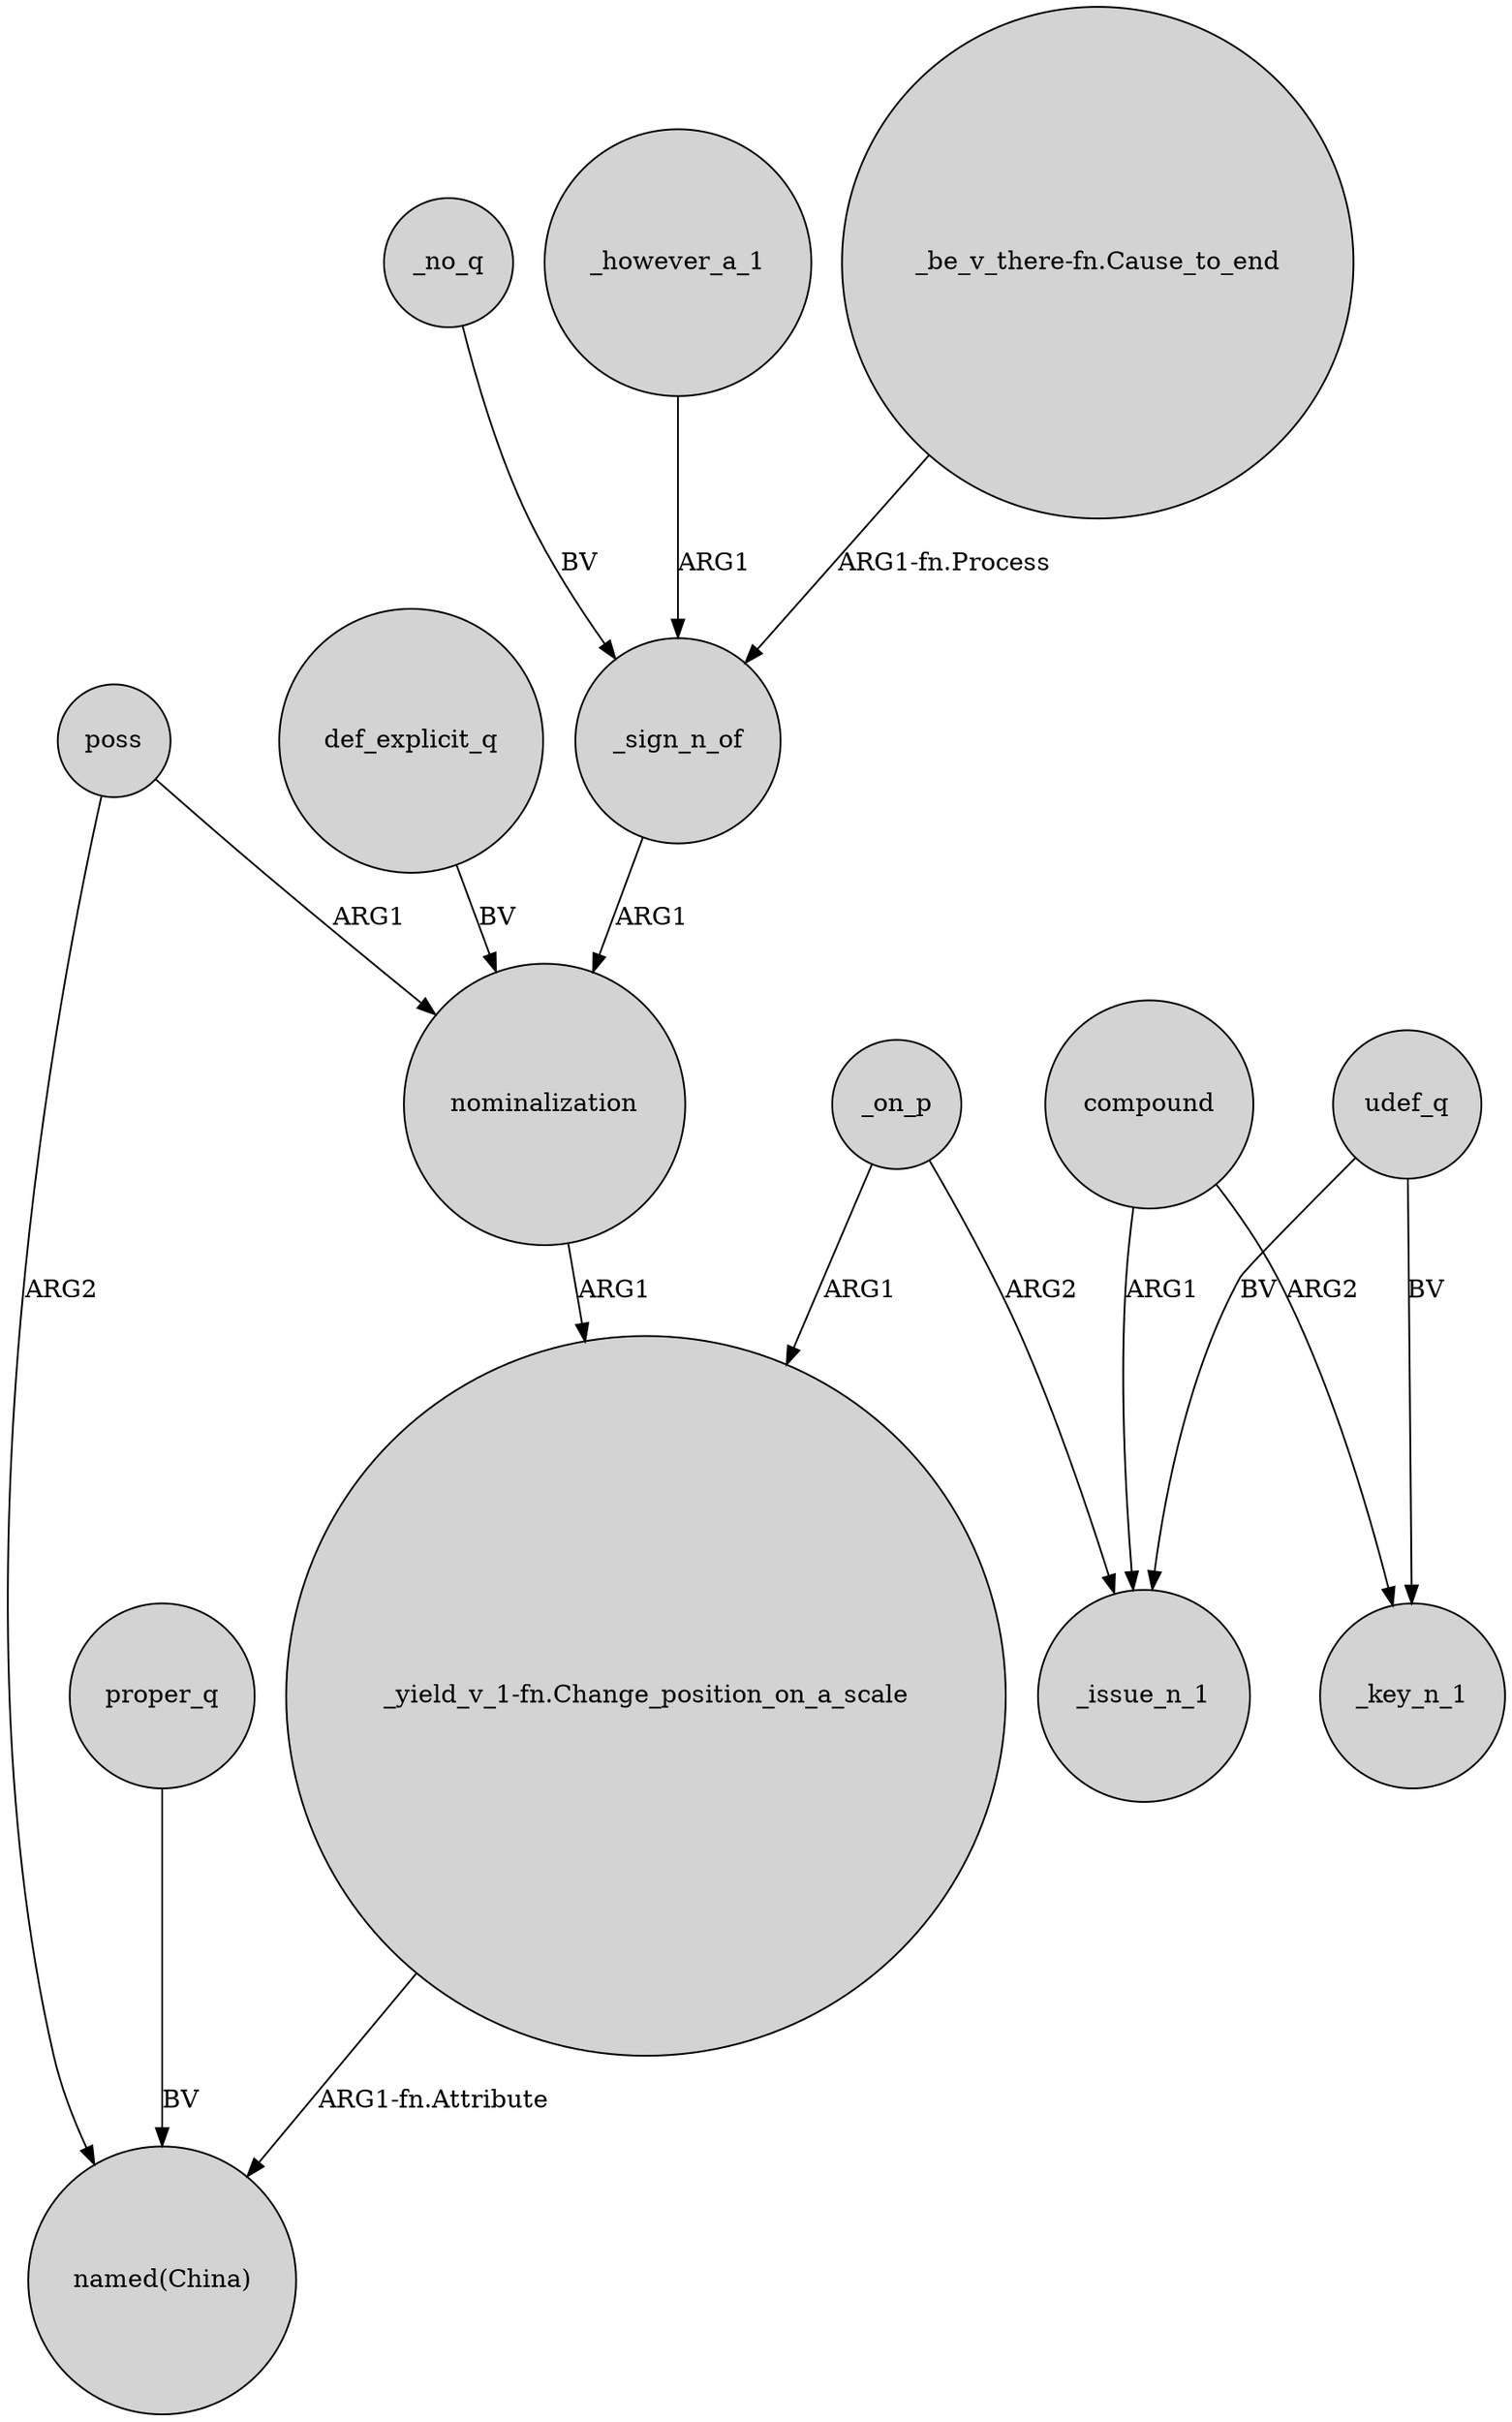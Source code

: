 digraph {
	node [shape=circle style=filled]
	_no_q -> _sign_n_of [label=BV]
	udef_q -> _issue_n_1 [label=BV]
	_on_p -> "_yield_v_1-fn.Change_position_on_a_scale" [label=ARG1]
	udef_q -> _key_n_1 [label=BV]
	proper_q -> "named(China)" [label=BV]
	_however_a_1 -> _sign_n_of [label=ARG1]
	"_be_v_there-fn.Cause_to_end" -> _sign_n_of [label="ARG1-fn.Process"]
	poss -> nominalization [label=ARG1]
	poss -> "named(China)" [label=ARG2]
	_on_p -> _issue_n_1 [label=ARG2]
	"_yield_v_1-fn.Change_position_on_a_scale" -> "named(China)" [label="ARG1-fn.Attribute"]
	def_explicit_q -> nominalization [label=BV]
	compound -> _key_n_1 [label=ARG2]
	nominalization -> "_yield_v_1-fn.Change_position_on_a_scale" [label=ARG1]
	compound -> _issue_n_1 [label=ARG1]
	_sign_n_of -> nominalization [label=ARG1]
}
